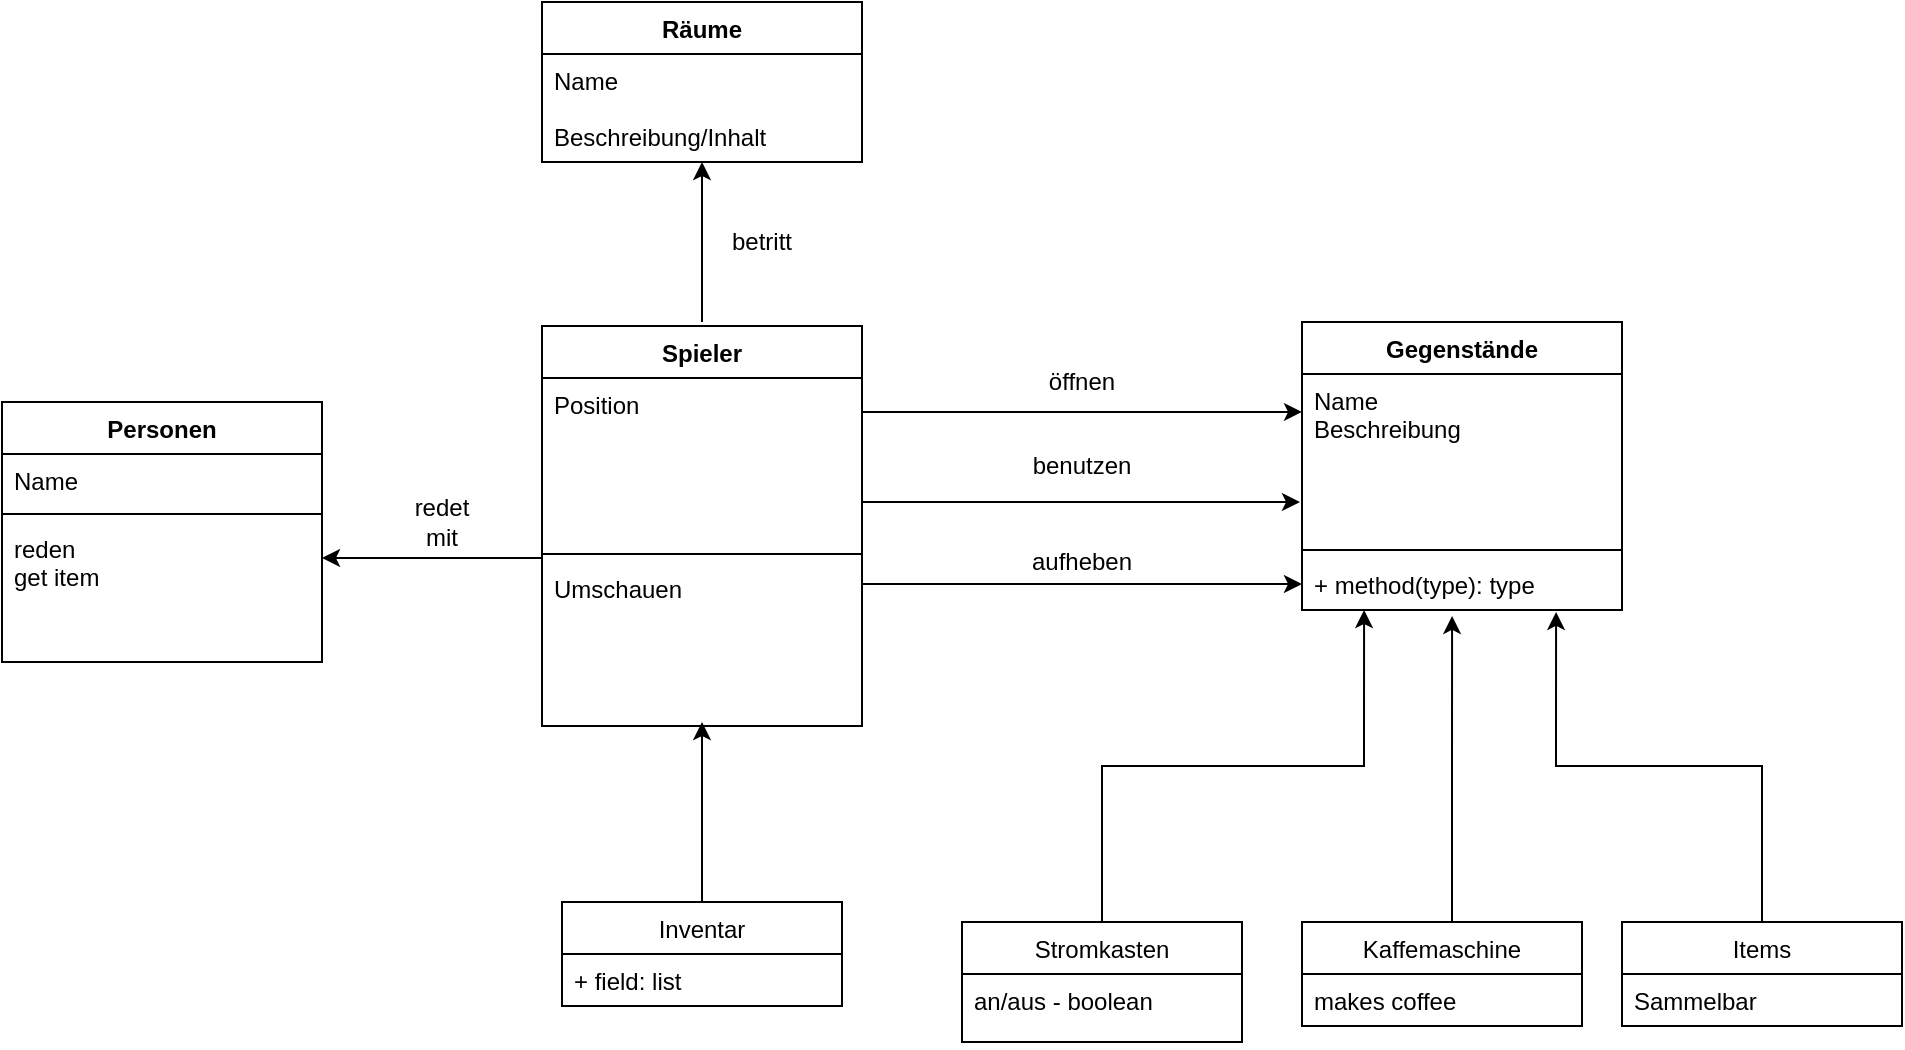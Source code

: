 <mxfile type="device" version="14.9.6"><diagram id="Bym4fQis7MIaf2PZ2h_j" name="Page-1"><mxGraphModel grid="1" dx="2249" dy="1961" gridSize="10" guides="1" tooltips="1" connect="1" arrows="1" fold="1" page="1" pageScale="1" pageWidth="827" pageHeight="1169" math="0" shadow="0"><root><mxCell id="0"/><mxCell id="1" parent="0"/><mxCell id="YmZw7PTwp0WAczeiB3NH-5" value="Personen" parent="1" style="swimlane;fontStyle=1;align=center;verticalAlign=top;childLayout=stackLayout;horizontal=1;startSize=26;horizontalStack=0;resizeParent=1;resizeParentMax=0;resizeLast=0;collapsible=1;marginBottom=0;" vertex="1"><mxGeometry as="geometry" y="80" x="-160" height="130" width="160"/></mxCell><mxCell id="YmZw7PTwp0WAczeiB3NH-6" value="Name" parent="YmZw7PTwp0WAczeiB3NH-5" style="text;strokeColor=none;fillColor=none;align=left;verticalAlign=top;spacingLeft=4;spacingRight=4;overflow=hidden;rotatable=0;points=[[0,0.5],[1,0.5]];portConstraint=eastwest;" vertex="1"><mxGeometry as="geometry" y="26" height="26" width="160"/></mxCell><mxCell id="YmZw7PTwp0WAczeiB3NH-7" value="" parent="YmZw7PTwp0WAczeiB3NH-5" style="line;strokeWidth=1;fillColor=none;align=left;verticalAlign=middle;spacingTop=-1;spacingLeft=3;spacingRight=3;rotatable=0;labelPosition=right;points=[];portConstraint=eastwest;" vertex="1"><mxGeometry as="geometry" y="52" height="8" width="160"/></mxCell><mxCell id="YmZw7PTwp0WAczeiB3NH-8" value="reden&#10;get item&#10;" parent="YmZw7PTwp0WAczeiB3NH-5" style="text;strokeColor=none;fillColor=none;align=left;verticalAlign=top;spacingLeft=4;spacingRight=4;overflow=hidden;rotatable=0;points=[[0,0.5],[1,0.5]];portConstraint=eastwest;" vertex="1"><mxGeometry as="geometry" y="60" height="70" width="160"/></mxCell><mxCell id="YmZw7PTwp0WAczeiB3NH-11" value="Gegenstände" parent="1" style="swimlane;fontStyle=1;align=center;verticalAlign=top;childLayout=stackLayout;horizontal=1;startSize=26;horizontalStack=0;resizeParent=1;resizeParentMax=0;resizeLast=0;collapsible=1;marginBottom=0;" vertex="1"><mxGeometry as="geometry" y="40" x="490" height="144" width="160"/></mxCell><mxCell id="YmZw7PTwp0WAczeiB3NH-12" value="Name&#10;Beschreibung" parent="YmZw7PTwp0WAczeiB3NH-11" style="text;strokeColor=none;fillColor=none;align=left;verticalAlign=top;spacingLeft=4;spacingRight=4;overflow=hidden;rotatable=0;points=[[0,0.5],[1,0.5]];portConstraint=eastwest;" vertex="1"><mxGeometry as="geometry" y="26" height="84" width="160"/></mxCell><mxCell id="YmZw7PTwp0WAczeiB3NH-13" value="" parent="YmZw7PTwp0WAczeiB3NH-11" style="line;strokeWidth=1;fillColor=none;align=left;verticalAlign=middle;spacingTop=-1;spacingLeft=3;spacingRight=3;rotatable=0;labelPosition=right;points=[];portConstraint=eastwest;" vertex="1"><mxGeometry as="geometry" y="110" height="8" width="160"/></mxCell><mxCell id="YmZw7PTwp0WAczeiB3NH-14" value="+ method(type): type" parent="YmZw7PTwp0WAczeiB3NH-11" style="text;strokeColor=none;fillColor=none;align=left;verticalAlign=top;spacingLeft=4;spacingRight=4;overflow=hidden;rotatable=0;points=[[0,0.5],[1,0.5]];portConstraint=eastwest;" vertex="1"><mxGeometry as="geometry" y="118" height="26" width="160"/></mxCell><mxCell id="YmZw7PTwp0WAczeiB3NH-15" value="Räume" parent="1" style="swimlane;fontStyle=1;align=center;verticalAlign=top;childLayout=stackLayout;horizontal=1;startSize=26;horizontalStack=0;resizeParent=1;resizeParentMax=0;resizeLast=0;collapsible=1;marginBottom=0;" vertex="1"><mxGeometry as="geometry" y="-120" x="110" height="80" width="160"/></mxCell><mxCell id="YmZw7PTwp0WAczeiB3NH-16" value="Name&#10;&#10;Beschreibung/Inhalt" parent="YmZw7PTwp0WAczeiB3NH-15" style="text;strokeColor=none;fillColor=none;align=left;verticalAlign=top;spacingLeft=4;spacingRight=4;overflow=hidden;rotatable=0;points=[[0,0.5],[1,0.5]];portConstraint=eastwest;" vertex="1"><mxGeometry as="geometry" y="26" height="54" width="160"/></mxCell><mxCell id="YmZw7PTwp0WAczeiB3NH-56" parent="1" edge="1" style="edgeStyle=orthogonalEdgeStyle;rounded=0;orthogonalLoop=1;jettySize=auto;html=1;"><mxGeometry as="geometry" relative="1"><mxPoint as="sourcePoint" y="130" x="270"/><mxPoint as="targetPoint" y="130" x="489"/><Array as="points"><mxPoint y="130" x="489"/></Array></mxGeometry></mxCell><mxCell id="YmZw7PTwp0WAczeiB3NH-57" parent="1" target="YmZw7PTwp0WAczeiB3NH-12" edge="1" style="edgeStyle=orthogonalEdgeStyle;rounded=0;orthogonalLoop=1;jettySize=auto;html=1;entryX=0;entryY=0.226;entryDx=0;entryDy=0;entryPerimeter=0;"><mxGeometry as="geometry" relative="1"><mxPoint as="sourcePoint" y="84.984" x="270"/><Array as="points"><mxPoint y="85" x="270"/><mxPoint y="85" x="270"/></Array></mxGeometry></mxCell><mxCell id="YmZw7PTwp0WAczeiB3NH-64" parent="1" edge="1" style="edgeStyle=orthogonalEdgeStyle;rounded=0;orthogonalLoop=1;jettySize=auto;html=1;"><mxGeometry as="geometry" relative="1"><mxPoint as="targetPoint" y="-40" x="190"/><mxPoint as="sourcePoint" y="40" x="190"/></mxGeometry></mxCell><mxCell id="YmZw7PTwp0WAczeiB3NH-35" parent="1" target="YmZw7PTwp0WAczeiB3NH-14" edge="1" style="edgeStyle=orthogonalEdgeStyle;rounded=0;orthogonalLoop=1;jettySize=auto;html=1;entryX=0.469;entryY=1.115;entryDx=0;entryDy=0;entryPerimeter=0;" source="YmZw7PTwp0WAczeiB3NH-31"><mxGeometry as="geometry" relative="1"><Array as="points"><mxPoint y="270" x="565"/><mxPoint y="270" x="565"/></Array></mxGeometry></mxCell><mxCell id="YmZw7PTwp0WAczeiB3NH-31" value="Kaffemaschine" parent="1" style="swimlane;fontStyle=0;childLayout=stackLayout;horizontal=1;startSize=26;fillColor=none;horizontalStack=0;resizeParent=1;resizeParentMax=0;resizeLast=0;collapsible=1;marginBottom=0;" vertex="1"><mxGeometry as="geometry" y="340" x="490" height="52" width="140"><mxRectangle as="alternateBounds" y="340" x="450" height="26" width="110"/></mxGeometry></mxCell><mxCell id="YmZw7PTwp0WAczeiB3NH-32" value="makes coffee" parent="YmZw7PTwp0WAczeiB3NH-31" style="text;strokeColor=none;fillColor=none;align=left;verticalAlign=top;spacingLeft=4;spacingRight=4;overflow=hidden;rotatable=0;points=[[0,0.5],[1,0.5]];portConstraint=eastwest;" vertex="1"><mxGeometry as="geometry" y="26" height="26" width="140"/></mxCell><mxCell id="YmZw7PTwp0WAczeiB3NH-42" parent="1" target="YmZw7PTwp0WAczeiB3NH-14" edge="1" style="edgeStyle=orthogonalEdgeStyle;rounded=0;orthogonalLoop=1;jettySize=auto;html=1;entryX=0.794;entryY=1.038;entryDx=0;entryDy=0;entryPerimeter=0;" source="YmZw7PTwp0WAczeiB3NH-38"><mxGeometry as="geometry" relative="1"/></mxCell><mxCell id="YmZw7PTwp0WAczeiB3NH-38" value="Items" parent="1" style="swimlane;fontStyle=0;childLayout=stackLayout;horizontal=1;startSize=26;fillColor=none;horizontalStack=0;resizeParent=1;resizeParentMax=0;resizeLast=0;collapsible=1;marginBottom=0;" vertex="1"><mxGeometry as="geometry" y="340" x="650" height="52" width="140"><mxRectangle as="alternateBounds" y="340" x="450" height="26" width="110"/></mxGeometry></mxCell><mxCell id="YmZw7PTwp0WAczeiB3NH-39" value="Sammelbar" parent="YmZw7PTwp0WAczeiB3NH-38" style="text;strokeColor=none;fillColor=none;align=left;verticalAlign=top;spacingLeft=4;spacingRight=4;overflow=hidden;rotatable=0;points=[[0,0.5],[1,0.5]];portConstraint=eastwest;" vertex="1"><mxGeometry as="geometry" y="26" height="26" width="140"/></mxCell><mxCell id="YmZw7PTwp0WAczeiB3NH-55" parent="1" target="YmZw7PTwp0WAczeiB3NH-14" edge="1" style="edgeStyle=orthogonalEdgeStyle;rounded=0;orthogonalLoop=1;jettySize=auto;html=1;entryX=0.194;entryY=1;entryDx=0;entryDy=0;entryPerimeter=0;" source="YmZw7PTwp0WAczeiB3NH-43"><mxGeometry as="geometry" relative="1"/></mxCell><mxCell id="YmZw7PTwp0WAczeiB3NH-43" value="Stromkasten" parent="1" style="swimlane;fontStyle=0;childLayout=stackLayout;horizontal=1;startSize=26;fillColor=none;horizontalStack=0;resizeParent=1;resizeParentMax=0;resizeLast=0;collapsible=1;marginBottom=0;" vertex="1"><mxGeometry as="geometry" y="340" x="320" height="60" width="140"><mxRectangle as="alternateBounds" y="340" x="450" height="26" width="110"/></mxGeometry></mxCell><mxCell id="YmZw7PTwp0WAczeiB3NH-49" value="an/aus - boolean" parent="YmZw7PTwp0WAczeiB3NH-43" style="text;strokeColor=none;fillColor=none;align=left;verticalAlign=top;spacingLeft=4;spacingRight=4;overflow=hidden;rotatable=0;points=[[0,0.5],[1,0.5]];portConstraint=eastwest;" vertex="1"><mxGeometry as="geometry" y="26" height="34" width="140"/></mxCell><mxCell id="YmZw7PTwp0WAczeiB3NH-48" parent="1" edge="1" style="edgeStyle=orthogonalEdgeStyle;rounded=0;orthogonalLoop=1;jettySize=auto;html=1;"><mxGeometry as="geometry" relative="1"><mxPoint as="sourcePoint" y="330" x="190"/><mxPoint as="targetPoint" y="240" x="190"/></mxGeometry></mxCell><mxCell id="YmZw7PTwp0WAczeiB3NH-51" value="Inventar" parent="1" style="swimlane;fontStyle=0;childLayout=stackLayout;horizontal=1;startSize=26;fillColor=none;horizontalStack=0;resizeParent=1;resizeParentMax=0;resizeLast=0;collapsible=1;marginBottom=0;" vertex="1"><mxGeometry as="geometry" y="330" x="120" height="52" width="140"/></mxCell><mxCell id="YmZw7PTwp0WAczeiB3NH-52" value="+ field: list" parent="YmZw7PTwp0WAczeiB3NH-51" style="text;strokeColor=none;fillColor=none;align=left;verticalAlign=top;spacingLeft=4;spacingRight=4;overflow=hidden;rotatable=0;points=[[0,0.5],[1,0.5]];portConstraint=eastwest;" vertex="1"><mxGeometry as="geometry" y="26" height="26" width="140"/></mxCell><mxCell id="YmZw7PTwp0WAczeiB3NH-58" parent="1" target="YmZw7PTwp0WAczeiB3NH-14" edge="1" style="edgeStyle=orthogonalEdgeStyle;rounded=0;orthogonalLoop=1;jettySize=auto;html=1;entryX=0;entryY=0.5;entryDx=0;entryDy=0;"><mxGeometry as="geometry" relative="1"><mxPoint as="sourcePoint" y="171" x="270"/><Array as="points"><mxPoint y="171" x="320"/><mxPoint y="171" x="320"/></Array></mxGeometry></mxCell><mxCell id="YmZw7PTwp0WAczeiB3NH-59" value="öffnen" parent="1" style="text;html=1;strokeColor=none;fillColor=none;align=center;verticalAlign=middle;whiteSpace=wrap;rounded=0;" vertex="1"><mxGeometry as="geometry" y="60" x="360" height="20" width="40"/></mxCell><mxCell id="YmZw7PTwp0WAczeiB3NH-60" value="benutzen" parent="1" style="text;html=1;strokeColor=none;fillColor=none;align=center;verticalAlign=middle;whiteSpace=wrap;rounded=0;" vertex="1"><mxGeometry as="geometry" y="102" x="360" height="20" width="40"/></mxCell><mxCell id="YmZw7PTwp0WAczeiB3NH-61" value="aufheben" parent="1" style="text;html=1;strokeColor=none;fillColor=none;align=center;verticalAlign=middle;whiteSpace=wrap;rounded=0;" vertex="1"><mxGeometry as="geometry" y="150" x="360" height="20" width="40"/></mxCell><mxCell id="YmZw7PTwp0WAczeiB3NH-62" parent="1" edge="1" style="edgeStyle=orthogonalEdgeStyle;rounded=0;orthogonalLoop=1;jettySize=auto;html=1;"><mxGeometry as="geometry" relative="1"><mxPoint as="targetPoint" y="158"/><mxPoint as="sourcePoint" y="158" x="110"/></mxGeometry></mxCell><mxCell id="YmZw7PTwp0WAczeiB3NH-63" value="redet mit" parent="1" style="text;html=1;strokeColor=none;fillColor=none;align=center;verticalAlign=middle;whiteSpace=wrap;rounded=0;" vertex="1"><mxGeometry as="geometry" y="130" x="40" height="20" width="40"/></mxCell><mxCell id="YmZw7PTwp0WAczeiB3NH-65" value="betritt" parent="1" style="text;html=1;strokeColor=none;fillColor=none;align=center;verticalAlign=middle;whiteSpace=wrap;rounded=0;" vertex="1"><mxGeometry as="geometry" y="-10" x="200" height="20" width="40"/></mxCell><mxCell id="YmZw7PTwp0WAczeiB3NH-68" value="Spieler" parent="1" style="swimlane;fontStyle=1;align=center;verticalAlign=top;childLayout=stackLayout;horizontal=1;startSize=26;horizontalStack=0;resizeParent=1;resizeParentMax=0;resizeLast=0;collapsible=1;marginBottom=0;" vertex="1"><mxGeometry as="geometry" y="42" x="110" height="200" width="160"/></mxCell><mxCell id="YmZw7PTwp0WAczeiB3NH-69" value="Position&#10;" parent="YmZw7PTwp0WAczeiB3NH-68" style="text;strokeColor=none;fillColor=none;align=left;verticalAlign=top;spacingLeft=4;spacingRight=4;overflow=hidden;rotatable=0;points=[[0,0.5],[1,0.5]];portConstraint=eastwest;" vertex="1"><mxGeometry as="geometry" y="26" height="84" width="160"/></mxCell><mxCell id="YmZw7PTwp0WAczeiB3NH-70" value="" parent="YmZw7PTwp0WAczeiB3NH-68" style="line;strokeWidth=1;fillColor=none;align=left;verticalAlign=middle;spacingTop=-1;spacingLeft=3;spacingRight=3;rotatable=0;labelPosition=right;points=[];portConstraint=eastwest;" vertex="1"><mxGeometry as="geometry" y="110" height="8" width="160"/></mxCell><mxCell id="YmZw7PTwp0WAczeiB3NH-71" value="Umschauen" parent="YmZw7PTwp0WAczeiB3NH-68" style="text;strokeColor=none;fillColor=none;align=left;verticalAlign=top;spacingLeft=4;spacingRight=4;overflow=hidden;rotatable=0;points=[[0,0.5],[1,0.5]];portConstraint=eastwest;" vertex="1"><mxGeometry as="geometry" y="118" height="82" width="160"/></mxCell></root></mxGraphModel></diagram></mxfile>